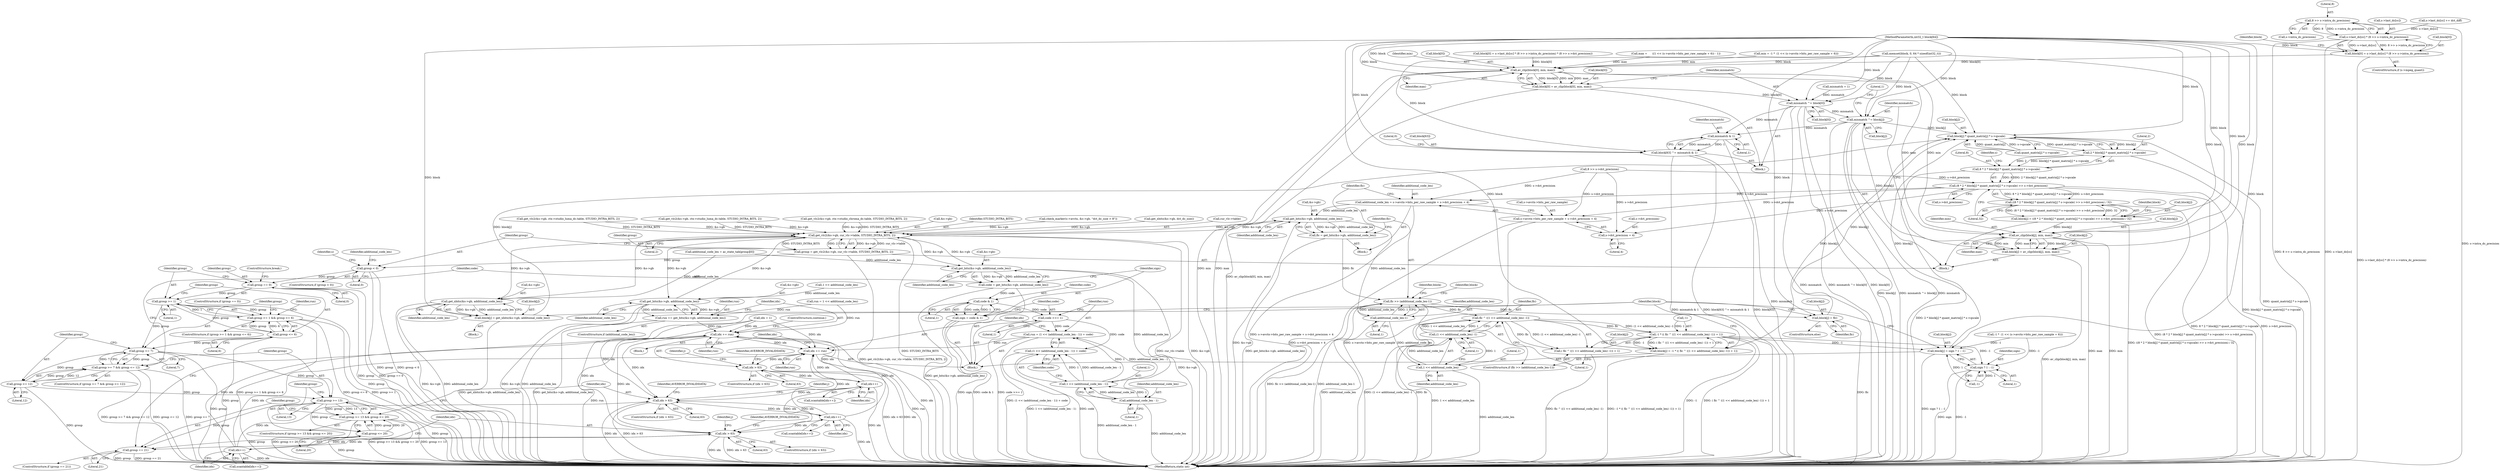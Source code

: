 digraph "0_FFmpeg_d227ed5d598340e719eff7156b1aa0a4469e9a6a@pointer" {
"1000342" [label="(Call,8 >> s->intra_dc_precision)"];
"1000336" [label="(Call,s->last_dc[cc] * (8 >> s->intra_dc_precision))"];
"1000332" [label="(Call,block[0] = s->last_dc[cc] * (8 >> s->intra_dc_precision))"];
"1000373" [label="(Call,av_clip(block[0], min, max))"];
"1000369" [label="(Call,block[0] = av_clip(block[0], min, max))"];
"1000379" [label="(Call,mismatch ^= block[0])"];
"1000659" [label="(Call,mismatch ^= block[j])"];
"1000634" [label="(Call,block[j] * quant_matrix[j] * s->qscale)"];
"1000632" [label="(Call,2 * block[j] * quant_matrix[j] * s->qscale)"];
"1000630" [label="(Call,8 * 2 * block[j] * quant_matrix[j] * s->qscale)"];
"1000629" [label="(Call,(8 * 2 * block[j] * quant_matrix[j] * s->qscale) >> s->dct_precision)"];
"1000575" [label="(Call,additional_code_len = s->avctx->bits_per_raw_sample + s->dct_precision + 4)"];
"1000590" [label="(Call,get_bits(&s->gb, additional_code_len))"];
"1000389" [label="(Call,get_vlc2(&s->gb, cur_vlc->table, STUDIO_INTRA_BITS, 2))"];
"1000387" [label="(Call,group = get_vlc2(&s->gb, cur_vlc->table, STUDIO_INTRA_BITS, 2))"];
"1000400" [label="(Call,group < 0)"];
"1000432" [label="(Call,group == 0)"];
"1000440" [label="(Call,group >= 1)"];
"1000439" [label="(Call,group >= 1 && group <= 6)"];
"1000443" [label="(Call,group <= 6)"];
"1000469" [label="(Call,group >= 7)"];
"1000468" [label="(Call,group >= 7 && group <= 12)"];
"1000472" [label="(Call,group <= 12)"];
"1000528" [label="(Call,group >= 13)"];
"1000527" [label="(Call,group >= 13 && group <= 20)"];
"1000531" [label="(Call,group <= 20)"];
"1000559" [label="(Call,group == 21)"];
"1000456" [label="(Call,get_bits(&s->gb, additional_code_len))"];
"1000454" [label="(Call,run += get_bits(&s->gb, additional_code_len))"];
"1000462" [label="(Call,idx += run)"];
"1000501" [label="(Call,idx += run)"];
"1000505" [label="(Call,idx > 63)"];
"1000514" [label="(Call,idx++)"];
"1000536" [label="(Call,idx > 63)"];
"1000545" [label="(Call,idx++)"];
"1000564" [label="(Call,idx > 63)"];
"1000573" [label="(Call,idx++)"];
"1000478" [label="(Call,get_bits(&s->gb, additional_code_len))"];
"1000476" [label="(Call,code = get_bits(&s->gb, additional_code_len))"];
"1000486" [label="(Call,code & 1)"];
"1000484" [label="(Call,sign = code & 1)"];
"1000489" [label="(Call,code >>= 1)"];
"1000492" [label="(Call,run = (1 << (additional_code_len - 1)) + code)"];
"1000494" [label="(Call,(1 << (additional_code_len - 1)) + code)"];
"1000497" [label="(Call,additional_code_len - 1)"];
"1000495" [label="(Call,1 << (additional_code_len - 1))"];
"1000551" [label="(Call,get_xbits(&s->gb, additional_code_len))"];
"1000547" [label="(Call,block[j] = get_xbits(&s->gb, additional_code_len))"];
"1000588" [label="(Call,flc = get_bits(&s->gb, additional_code_len))"];
"1000597" [label="(Call,flc >> (additional_code_len-1))"];
"1000610" [label="(Call,flc ^ ((1 << additional_code_len) -1))"];
"1000606" [label="(Call,-1 * (( flc ^ ((1 << additional_code_len) -1)) + 1))"];
"1000516" [label="(Call,block[j] = sign ? 1 : -1)"];
"1000520" [label="(Call,sign ? 1 : -1)"];
"1000602" [label="(Call,block[j] = -1 * (( flc ^ ((1 << additional_code_len) -1)) + 1))"];
"1000609" [label="(Call,( flc ^ ((1 << additional_code_len) -1)) + 1)"];
"1000619" [label="(Call,block[j] = flc)"];
"1000599" [label="(Call,additional_code_len-1)"];
"1000613" [label="(Call,1 << additional_code_len)"];
"1000612" [label="(Call,(1 << additional_code_len) -1)"];
"1000577" [label="(Call,s->avctx->bits_per_raw_sample + s->dct_precision + 4)"];
"1000583" [label="(Call,s->dct_precision + 4)"];
"1000628" [label="(Call,((8 * 2 * block[j] * quant_matrix[j] * s->qscale) >> s->dct_precision) / 32)"];
"1000624" [label="(Call,block[j] = ((8 * 2 * block[j] * quant_matrix[j] * s->qscale) >> s->dct_precision) / 32)"];
"1000653" [label="(Call,av_clip(block[j], min, max))"];
"1000649" [label="(Call,block[j] = av_clip(block[j], min, max))"];
"1000668" [label="(Call,mismatch & 1)"];
"1000664" [label="(Call,block[63] ^= mismatch & 1)"];
"1000576" [label="(Identifier,additional_code_len)"];
"1000465" [label="(ControlStructure,continue;)"];
"1000400" [label="(Call,group < 0)"];
"1000629" [label="(Call,(8 * 2 * block[j] * quant_matrix[j] * s->qscale) >> s->dct_precision)"];
"1000438" [label="(ControlStructure,if (group >= 1 && group <= 6))"];
"1000385" [label="(Literal,1)"];
"1000660" [label="(Identifier,mismatch)"];
"1000388" [label="(Identifier,group)"];
"1000491" [label="(Literal,1)"];
"1000443" [label="(Call,group <= 6)"];
"1000668" [label="(Call,mismatch & 1)"];
"1000523" [label="(Call,-1)"];
"1000645" [label="(Call,s->dct_precision)"];
"1000651" [label="(Identifier,block)"];
"1000573" [label="(Call,idx++)"];
"1000507" [label="(Literal,63)"];
"1000597" [label="(Call,flc >> (additional_code_len-1))"];
"1000600" [label="(Identifier,additional_code_len)"];
"1000463" [label="(Identifier,idx)"];
"1000536" [label="(Call,idx > 63)"];
"1000623" [label="(Identifier,flc)"];
"1000492" [label="(Call,run = (1 << (additional_code_len - 1)) + code)"];
"1000406" [label="(Identifier,s)"];
"1000399" [label="(ControlStructure,if (group < 0))"];
"1000386" [label="(Block,)"];
"1000484" [label="(Call,sign = code & 1)"];
"1000552" [label="(Call,&s->gb)"];
"1000503" [label="(Identifier,run)"];
"1000630" [label="(Call,8 * 2 * block[j] * quant_matrix[j] * s->qscale)"];
"1000187" [label="(Call,mismatch = 1)"];
"1000604" [label="(Identifier,block)"];
"1000369" [label="(Call,block[0] = av_clip(block[0], min, max))"];
"1000442" [label="(Literal,1)"];
"1000547" [label="(Call,block[j] = get_xbits(&s->gb, additional_code_len))"];
"1000609" [label="(Call,( flc ^ ((1 << additional_code_len) -1)) + 1)"];
"1000615" [label="(Identifier,additional_code_len)"];
"1000364" [label="(Call,8 >> s->dct_precision)"];
"1000472" [label="(Call,group <= 12)"];
"1000498" [label="(Identifier,additional_code_len)"];
"1000548" [label="(Call,block[j])"];
"1000432" [label="(Call,group == 0)"];
"1000332" [label="(Call,block[0] = s->last_dc[cc] * (8 >> s->intra_dc_precision))"];
"1000473" [label="(Identifier,group)"];
"1000371" [label="(Identifier,block)"];
"1000497" [label="(Call,additional_code_len - 1)"];
"1000624" [label="(Call,block[j] = ((8 * 2 * block[j] * quant_matrix[j] * s->qscale) >> s->dct_precision) / 32)"];
"1000456" [label="(Call,get_bits(&s->gb, additional_code_len))"];
"1000297" [label="(Call,get_xbits(&s->gb, dct_dc_size))"];
"1000109" [label="(MethodParameterIn,int32_t block[64])"];
"1000434" [label="(Literal,0)"];
"1000612" [label="(Call,(1 << additional_code_len) -1)"];
"1000470" [label="(Identifier,group)"];
"1000664" [label="(Call,block[63] ^= mismatch & 1)"];
"1000506" [label="(Identifier,idx)"];
"1000486" [label="(Call,code & 1)"];
"1000628" [label="(Call,((8 * 2 * block[j] * quant_matrix[j] * s->qscale) >> s->dct_precision) / 32)"];
"1000560" [label="(Identifier,group)"];
"1000570" [label="(Identifier,j)"];
"1000520" [label="(Call,sign ? 1 : -1)"];
"1000596" [label="(ControlStructure,if (flc >> (additional_code_len-1)))"];
"1000526" [label="(ControlStructure,if (group >= 13 && group <= 20))"];
"1000496" [label="(Literal,1)"];
"1000336" [label="(Call,s->last_dc[cc] * (8 >> s->intra_dc_precision))"];
"1000649" [label="(Call,block[j] = av_clip(block[j], min, max))"];
"1000564" [label="(Call,idx > 63)"];
"1000669" [label="(Identifier,mismatch)"];
"1000517" [label="(Call,block[j])"];
"1000542" [label="(Identifier,j)"];
"1000568" [label="(Identifier,AVERROR_INVALIDDATA)"];
"1000565" [label="(Identifier,idx)"];
"1000632" [label="(Call,2 * block[j] * quant_matrix[j] * s->qscale)"];
"1000625" [label="(Call,block[j])"];
"1000381" [label="(Call,block[0])"];
"1000333" [label="(Call,block[0])"];
"1000433" [label="(Identifier,group)"];
"1000159" [label="(Call,min = -1 *  (1 << (s->avctx->bits_per_raw_sample + 6)))"];
"1000439" [label="(Call,group >= 1 && group <= 6)"];
"1000537" [label="(Identifier,idx)"];
"1000595" [label="(Identifier,additional_code_len)"];
"1000505" [label="(Call,idx > 63)"];
"1000485" [label="(Identifier,sign)"];
"1000659" [label="(Call,mismatch ^= block[j])"];
"1000588" [label="(Call,flc = get_bits(&s->gb, additional_code_len))"];
"1000500" [label="(Identifier,code)"];
"1000577" [label="(Call,s->avctx->bits_per_raw_sample + s->dct_precision + 4)"];
"1000571" [label="(Call,scantable[idx++])"];
"1000672" [label="(Literal,0)"];
"1000387" [label="(Call,group = get_vlc2(&s->gb, cur_vlc->table, STUDIO_INTRA_BITS, 2))"];
"1000446" [label="(Block,)"];
"1000530" [label="(Literal,13)"];
"1000635" [label="(Call,block[j])"];
"1000412" [label="(Call,additional_code_len = ac_state_tab[group][0])"];
"1000511" [label="(Identifier,j)"];
"1000543" [label="(Call,scantable[idx++])"];
"1000561" [label="(Literal,21)"];
"1000448" [label="(Identifier,run)"];
"1000474" [label="(Literal,12)"];
"1000634" [label="(Call,block[j] * quant_matrix[j] * s->qscale)"];
"1000444" [label="(Identifier,group)"];
"1000540" [label="(Identifier,AVERROR_INVALIDDATA)"];
"1000379" [label="(Call,mismatch ^= block[0])"];
"1000493" [label="(Identifier,run)"];
"1000190" [label="(Call,memset(block, 0, 64 * sizeof(int32_t)))"];
"1000161" [label="(Call,-1 *  (1 << (s->avctx->bits_per_raw_sample + 6)))"];
"1000532" [label="(Identifier,group)"];
"1000452" [label="(ControlStructure,if (additional_code_len))"];
"1000440" [label="(Call,group >= 1)"];
"1000613" [label="(Call,1 << additional_code_len)"];
"1000254" [label="(Call,get_vlc2(&s->gb, ctx->studio_chroma_dc.table, STUDIO_INTRA_BITS, 2))"];
"1000455" [label="(Identifier,run)"];
"1000488" [label="(Literal,1)"];
"1000461" [label="(Identifier,additional_code_len)"];
"1000535" [label="(ControlStructure,if (idx > 63))"];
"1000476" [label="(Call,code = get_bits(&s->gb, additional_code_len))"];
"1000499" [label="(Literal,1)"];
"1000626" [label="(Identifier,block)"];
"1000558" [label="(ControlStructure,if (group == 21))"];
"1000343" [label="(Literal,8)"];
"1000342" [label="(Call,8 >> s->intra_dc_precision)"];
"1000583" [label="(Call,s->dct_precision + 4)"];
"1000380" [label="(Identifier,mismatch)"];
"1000638" [label="(Call,quant_matrix[j] * s->qscale)"];
"1000337" [label="(Call,s->last_dc[cc])"];
"1000447" [label="(Call,run = 1 << additional_code_len)"];
"1000534" [label="(Block,)"];
"1000377" [label="(Identifier,min)"];
"1000521" [label="(Identifier,sign)"];
"1000441" [label="(Identifier,group)"];
"1000344" [label="(Call,s->intra_dc_precision)"];
"1000489" [label="(Call,code >>= 1)"];
"1000531" [label="(Call,group <= 20)"];
"1000606" [label="(Call,-1 * (( flc ^ ((1 << additional_code_len) -1)) + 1))"];
"1000475" [label="(Block,)"];
"1000126" [label="(Call,idx = 1)"];
"1000620" [label="(Call,block[j])"];
"1000587" [label="(Literal,4)"];
"1000374" [label="(Call,block[0])"];
"1000468" [label="(Call,group >= 7 && group <= 12)"];
"1000478" [label="(Call,get_bits(&s->gb, additional_code_len))"];
"1000431" [label="(ControlStructure,if (group == 0))"];
"1000614" [label="(Literal,1)"];
"1000658" [label="(Identifier,max)"];
"1000546" [label="(Identifier,idx)"];
"1000619" [label="(Call,block[j] = flc)"];
"1000650" [label="(Call,block[j])"];
"1000490" [label="(Identifier,code)"];
"1000516" [label="(Call,block[j] = sign ? 1 : -1)"];
"1000494" [label="(Call,(1 << (additional_code_len - 1)) + code)"];
"1000483" [label="(Identifier,additional_code_len)"];
"1000522" [label="(Literal,1)"];
"1000654" [label="(Call,block[j])"];
"1000502" [label="(Identifier,idx)"];
"1000607" [label="(Call,-1)"];
"1000479" [label="(Call,&s->gb)"];
"1000538" [label="(Literal,63)"];
"1000661" [label="(Call,block[j])"];
"1000445" [label="(Literal,6)"];
"1000545" [label="(Call,idx++)"];
"1000633" [label="(Literal,2)"];
"1000574" [label="(Identifier,idx)"];
"1000617" [label="(Literal,1)"];
"1000401" [label="(Identifier,group)"];
"1000467" [label="(ControlStructure,if (group >= 7 && group <= 12))"];
"1000495" [label="(Call,1 << (additional_code_len - 1))"];
"1000665" [label="(Call,block[63])"];
"1000394" [label="(Call,cur_vlc->table)"];
"1000562" [label="(Block,)"];
"1000602" [label="(Call,block[j] = -1 * (( flc ^ ((1 << additional_code_len) -1)) + 1))"];
"1000471" [label="(Literal,7)"];
"1000449" [label="(Call,1 << additional_code_len)"];
"1000563" [label="(ControlStructure,if (idx > 63))"];
"1000591" [label="(Call,&s->gb)"];
"1000590" [label="(Call,get_bits(&s->gb, additional_code_len))"];
"1000512" [label="(Call,scantable[idx++])"];
"1000207" [label="(Call,get_vlc2(&s->gb, ctx->studio_luma_dc.table, STUDIO_INTRA_BITS, 2))"];
"1000603" [label="(Call,block[j])"];
"1000529" [label="(Identifier,group)"];
"1000464" [label="(Identifier,run)"];
"1000610" [label="(Call,flc ^ ((1 << additional_code_len) -1))"];
"1000646" [label="(Identifier,s)"];
"1000378" [label="(Identifier,max)"];
"1000653" [label="(Call,av_clip(block[j], min, max))"];
"1000575" [label="(Call,additional_code_len = s->avctx->bits_per_raw_sample + s->dct_precision + 4)"];
"1000599" [label="(Call,additional_code_len-1)"];
"1000239" [label="(Call,get_vlc2(&s->gb, ctx->studio_luma_dc.table, STUDIO_INTRA_BITS, 2))"];
"1000477" [label="(Identifier,code)"];
"1000348" [label="(Call,block[0] = s->last_dc[cc] * (8 >> s->intra_dc_precision) * (8 >> s->dct_precision))"];
"1000321" [label="(Call,s->last_dc[cc] += dct_diff)"];
"1000598" [label="(Identifier,flc)"];
"1000589" [label="(Identifier,flc)"];
"1000670" [label="(Literal,1)"];
"1000584" [label="(Call,s->dct_precision)"];
"1000436" [label="(ControlStructure,break;)"];
"1000469" [label="(Call,group >= 7)"];
"1000454" [label="(Call,run += get_bits(&s->gb, additional_code_len))"];
"1000389" [label="(Call,get_vlc2(&s->gb, cur_vlc->table, STUDIO_INTRA_BITS, 2))"];
"1000509" [label="(Identifier,AVERROR_INVALIDDATA)"];
"1000390" [label="(Call,&s->gb)"];
"1000648" [label="(Literal,32)"];
"1000174" [label="(Call,max =      ((1 << (s->avctx->bits_per_raw_sample + 6)) - 1))"];
"1000514" [label="(Call,idx++)"];
"1000578" [label="(Call,s->avctx->bits_per_raw_sample)"];
"1000618" [label="(ControlStructure,else)"];
"1000397" [label="(Identifier,STUDIO_INTRA_BITS)"];
"1000457" [label="(Call,&s->gb)"];
"1000601" [label="(Literal,1)"];
"1000402" [label="(Literal,0)"];
"1000559" [label="(Call,group == 21)"];
"1000501" [label="(Call,idx += run)"];
"1000328" [label="(ControlStructure,if (s->mpeg_quant))"];
"1000566" [label="(Literal,63)"];
"1000487" [label="(Identifier,code)"];
"1000621" [label="(Identifier,block)"];
"1000515" [label="(Identifier,idx)"];
"1000370" [label="(Call,block[0])"];
"1000611" [label="(Identifier,flc)"];
"1000413" [label="(Identifier,additional_code_len)"];
"1000528" [label="(Call,group >= 13)"];
"1000111" [label="(Block,)"];
"1000616" [label="(Literal,1)"];
"1000373" [label="(Call,av_clip(block[0], min, max))"];
"1000551" [label="(Call,get_xbits(&s->gb, additional_code_len))"];
"1000556" [label="(Identifier,additional_code_len)"];
"1000631" [label="(Literal,8)"];
"1000504" [label="(ControlStructure,if (idx > 63))"];
"1000398" [label="(Literal,2)"];
"1000673" [label="(MethodReturn,static int)"];
"1000462" [label="(Call,idx += run)"];
"1000657" [label="(Identifier,min)"];
"1000527" [label="(Call,group >= 13 && group <= 20)"];
"1000310" [label="(Call,check_marker(s->avctx, &s->gb, \"dct_dc_size > 8\"))"];
"1000533" [label="(Literal,20)"];
"1000342" -> "1000336"  [label="AST: "];
"1000342" -> "1000344"  [label="CFG: "];
"1000343" -> "1000342"  [label="AST: "];
"1000344" -> "1000342"  [label="AST: "];
"1000336" -> "1000342"  [label="CFG: "];
"1000342" -> "1000673"  [label="DDG: s->intra_dc_precision"];
"1000342" -> "1000336"  [label="DDG: 8"];
"1000342" -> "1000336"  [label="DDG: s->intra_dc_precision"];
"1000336" -> "1000332"  [label="AST: "];
"1000337" -> "1000336"  [label="AST: "];
"1000332" -> "1000336"  [label="CFG: "];
"1000336" -> "1000673"  [label="DDG: 8 >> s->intra_dc_precision"];
"1000336" -> "1000673"  [label="DDG: s->last_dc[cc]"];
"1000336" -> "1000332"  [label="DDG: s->last_dc[cc]"];
"1000336" -> "1000332"  [label="DDG: 8 >> s->intra_dc_precision"];
"1000321" -> "1000336"  [label="DDG: s->last_dc[cc]"];
"1000332" -> "1000328"  [label="AST: "];
"1000333" -> "1000332"  [label="AST: "];
"1000371" -> "1000332"  [label="CFG: "];
"1000332" -> "1000673"  [label="DDG: s->last_dc[cc] * (8 >> s->intra_dc_precision)"];
"1000109" -> "1000332"  [label="DDG: block"];
"1000332" -> "1000373"  [label="DDG: block[0]"];
"1000373" -> "1000369"  [label="AST: "];
"1000373" -> "1000378"  [label="CFG: "];
"1000374" -> "1000373"  [label="AST: "];
"1000377" -> "1000373"  [label="AST: "];
"1000378" -> "1000373"  [label="AST: "];
"1000369" -> "1000373"  [label="CFG: "];
"1000373" -> "1000673"  [label="DDG: min"];
"1000373" -> "1000673"  [label="DDG: max"];
"1000373" -> "1000369"  [label="DDG: block[0]"];
"1000373" -> "1000369"  [label="DDG: min"];
"1000373" -> "1000369"  [label="DDG: max"];
"1000348" -> "1000373"  [label="DDG: block[0]"];
"1000190" -> "1000373"  [label="DDG: block"];
"1000109" -> "1000373"  [label="DDG: block"];
"1000159" -> "1000373"  [label="DDG: min"];
"1000174" -> "1000373"  [label="DDG: max"];
"1000373" -> "1000653"  [label="DDG: min"];
"1000373" -> "1000653"  [label="DDG: max"];
"1000369" -> "1000111"  [label="AST: "];
"1000370" -> "1000369"  [label="AST: "];
"1000380" -> "1000369"  [label="CFG: "];
"1000369" -> "1000673"  [label="DDG: av_clip(block[0], min, max)"];
"1000109" -> "1000369"  [label="DDG: block"];
"1000369" -> "1000379"  [label="DDG: block[0]"];
"1000379" -> "1000111"  [label="AST: "];
"1000379" -> "1000381"  [label="CFG: "];
"1000380" -> "1000379"  [label="AST: "];
"1000381" -> "1000379"  [label="AST: "];
"1000385" -> "1000379"  [label="CFG: "];
"1000379" -> "1000673"  [label="DDG: mismatch"];
"1000379" -> "1000673"  [label="DDG: mismatch ^= block[0]"];
"1000379" -> "1000673"  [label="DDG: block[0]"];
"1000187" -> "1000379"  [label="DDG: mismatch"];
"1000190" -> "1000379"  [label="DDG: block"];
"1000109" -> "1000379"  [label="DDG: block"];
"1000379" -> "1000659"  [label="DDG: mismatch"];
"1000379" -> "1000668"  [label="DDG: mismatch"];
"1000659" -> "1000386"  [label="AST: "];
"1000659" -> "1000661"  [label="CFG: "];
"1000660" -> "1000659"  [label="AST: "];
"1000661" -> "1000659"  [label="AST: "];
"1000385" -> "1000659"  [label="CFG: "];
"1000659" -> "1000673"  [label="DDG: mismatch"];
"1000659" -> "1000673"  [label="DDG: block[j]"];
"1000659" -> "1000673"  [label="DDG: mismatch ^= block[j]"];
"1000659" -> "1000634"  [label="DDG: block[j]"];
"1000649" -> "1000659"  [label="DDG: block[j]"];
"1000190" -> "1000659"  [label="DDG: block"];
"1000109" -> "1000659"  [label="DDG: block"];
"1000659" -> "1000668"  [label="DDG: mismatch"];
"1000634" -> "1000632"  [label="AST: "];
"1000634" -> "1000638"  [label="CFG: "];
"1000635" -> "1000634"  [label="AST: "];
"1000638" -> "1000634"  [label="AST: "];
"1000632" -> "1000634"  [label="CFG: "];
"1000634" -> "1000673"  [label="DDG: quant_matrix[j] * s->qscale"];
"1000634" -> "1000632"  [label="DDG: block[j]"];
"1000634" -> "1000632"  [label="DDG: quant_matrix[j] * s->qscale"];
"1000547" -> "1000634"  [label="DDG: block[j]"];
"1000190" -> "1000634"  [label="DDG: block"];
"1000602" -> "1000634"  [label="DDG: block[j]"];
"1000516" -> "1000634"  [label="DDG: block[j]"];
"1000619" -> "1000634"  [label="DDG: block[j]"];
"1000109" -> "1000634"  [label="DDG: block"];
"1000638" -> "1000634"  [label="DDG: quant_matrix[j]"];
"1000638" -> "1000634"  [label="DDG: s->qscale"];
"1000632" -> "1000630"  [label="AST: "];
"1000633" -> "1000632"  [label="AST: "];
"1000630" -> "1000632"  [label="CFG: "];
"1000632" -> "1000673"  [label="DDG: block[j] * quant_matrix[j] * s->qscale"];
"1000632" -> "1000630"  [label="DDG: 2"];
"1000632" -> "1000630"  [label="DDG: block[j] * quant_matrix[j] * s->qscale"];
"1000630" -> "1000629"  [label="AST: "];
"1000631" -> "1000630"  [label="AST: "];
"1000646" -> "1000630"  [label="CFG: "];
"1000630" -> "1000673"  [label="DDG: 2 * block[j] * quant_matrix[j] * s->qscale"];
"1000630" -> "1000629"  [label="DDG: 8"];
"1000630" -> "1000629"  [label="DDG: 2 * block[j] * quant_matrix[j] * s->qscale"];
"1000629" -> "1000628"  [label="AST: "];
"1000629" -> "1000645"  [label="CFG: "];
"1000645" -> "1000629"  [label="AST: "];
"1000648" -> "1000629"  [label="CFG: "];
"1000629" -> "1000673"  [label="DDG: 8 * 2 * block[j] * quant_matrix[j] * s->qscale"];
"1000629" -> "1000673"  [label="DDG: s->dct_precision"];
"1000629" -> "1000575"  [label="DDG: s->dct_precision"];
"1000629" -> "1000577"  [label="DDG: s->dct_precision"];
"1000629" -> "1000583"  [label="DDG: s->dct_precision"];
"1000629" -> "1000628"  [label="DDG: 8 * 2 * block[j] * quant_matrix[j] * s->qscale"];
"1000629" -> "1000628"  [label="DDG: s->dct_precision"];
"1000364" -> "1000629"  [label="DDG: s->dct_precision"];
"1000575" -> "1000562"  [label="AST: "];
"1000575" -> "1000577"  [label="CFG: "];
"1000576" -> "1000575"  [label="AST: "];
"1000577" -> "1000575"  [label="AST: "];
"1000589" -> "1000575"  [label="CFG: "];
"1000575" -> "1000673"  [label="DDG: s->avctx->bits_per_raw_sample + s->dct_precision + 4"];
"1000364" -> "1000575"  [label="DDG: s->dct_precision"];
"1000575" -> "1000590"  [label="DDG: additional_code_len"];
"1000590" -> "1000588"  [label="AST: "];
"1000590" -> "1000595"  [label="CFG: "];
"1000591" -> "1000590"  [label="AST: "];
"1000595" -> "1000590"  [label="AST: "];
"1000588" -> "1000590"  [label="CFG: "];
"1000590" -> "1000673"  [label="DDG: &s->gb"];
"1000590" -> "1000389"  [label="DDG: &s->gb"];
"1000590" -> "1000588"  [label="DDG: &s->gb"];
"1000590" -> "1000588"  [label="DDG: additional_code_len"];
"1000389" -> "1000590"  [label="DDG: &s->gb"];
"1000590" -> "1000599"  [label="DDG: additional_code_len"];
"1000389" -> "1000387"  [label="AST: "];
"1000389" -> "1000398"  [label="CFG: "];
"1000390" -> "1000389"  [label="AST: "];
"1000394" -> "1000389"  [label="AST: "];
"1000397" -> "1000389"  [label="AST: "];
"1000398" -> "1000389"  [label="AST: "];
"1000387" -> "1000389"  [label="CFG: "];
"1000389" -> "1000673"  [label="DDG: STUDIO_INTRA_BITS"];
"1000389" -> "1000673"  [label="DDG: cur_vlc->table"];
"1000389" -> "1000673"  [label="DDG: &s->gb"];
"1000389" -> "1000387"  [label="DDG: &s->gb"];
"1000389" -> "1000387"  [label="DDG: cur_vlc->table"];
"1000389" -> "1000387"  [label="DDG: STUDIO_INTRA_BITS"];
"1000389" -> "1000387"  [label="DDG: 2"];
"1000297" -> "1000389"  [label="DDG: &s->gb"];
"1000456" -> "1000389"  [label="DDG: &s->gb"];
"1000254" -> "1000389"  [label="DDG: &s->gb"];
"1000254" -> "1000389"  [label="DDG: STUDIO_INTRA_BITS"];
"1000239" -> "1000389"  [label="DDG: &s->gb"];
"1000239" -> "1000389"  [label="DDG: STUDIO_INTRA_BITS"];
"1000478" -> "1000389"  [label="DDG: &s->gb"];
"1000207" -> "1000389"  [label="DDG: &s->gb"];
"1000207" -> "1000389"  [label="DDG: STUDIO_INTRA_BITS"];
"1000310" -> "1000389"  [label="DDG: &s->gb"];
"1000551" -> "1000389"  [label="DDG: &s->gb"];
"1000389" -> "1000456"  [label="DDG: &s->gb"];
"1000389" -> "1000478"  [label="DDG: &s->gb"];
"1000389" -> "1000551"  [label="DDG: &s->gb"];
"1000387" -> "1000386"  [label="AST: "];
"1000388" -> "1000387"  [label="AST: "];
"1000401" -> "1000387"  [label="CFG: "];
"1000387" -> "1000673"  [label="DDG: get_vlc2(&s->gb, cur_vlc->table, STUDIO_INTRA_BITS, 2)"];
"1000387" -> "1000400"  [label="DDG: group"];
"1000400" -> "1000399"  [label="AST: "];
"1000400" -> "1000402"  [label="CFG: "];
"1000401" -> "1000400"  [label="AST: "];
"1000402" -> "1000400"  [label="AST: "];
"1000406" -> "1000400"  [label="CFG: "];
"1000413" -> "1000400"  [label="CFG: "];
"1000400" -> "1000673"  [label="DDG: group"];
"1000400" -> "1000673"  [label="DDG: group < 0"];
"1000400" -> "1000432"  [label="DDG: group"];
"1000432" -> "1000431"  [label="AST: "];
"1000432" -> "1000434"  [label="CFG: "];
"1000433" -> "1000432"  [label="AST: "];
"1000434" -> "1000432"  [label="AST: "];
"1000436" -> "1000432"  [label="CFG: "];
"1000441" -> "1000432"  [label="CFG: "];
"1000432" -> "1000673"  [label="DDG: group == 0"];
"1000432" -> "1000673"  [label="DDG: group"];
"1000432" -> "1000440"  [label="DDG: group"];
"1000440" -> "1000439"  [label="AST: "];
"1000440" -> "1000442"  [label="CFG: "];
"1000441" -> "1000440"  [label="AST: "];
"1000442" -> "1000440"  [label="AST: "];
"1000444" -> "1000440"  [label="CFG: "];
"1000439" -> "1000440"  [label="CFG: "];
"1000440" -> "1000673"  [label="DDG: group"];
"1000440" -> "1000439"  [label="DDG: group"];
"1000440" -> "1000439"  [label="DDG: 1"];
"1000440" -> "1000443"  [label="DDG: group"];
"1000440" -> "1000469"  [label="DDG: group"];
"1000439" -> "1000438"  [label="AST: "];
"1000439" -> "1000443"  [label="CFG: "];
"1000443" -> "1000439"  [label="AST: "];
"1000448" -> "1000439"  [label="CFG: "];
"1000470" -> "1000439"  [label="CFG: "];
"1000439" -> "1000673"  [label="DDG: group <= 6"];
"1000439" -> "1000673"  [label="DDG: group >= 1"];
"1000439" -> "1000673"  [label="DDG: group >= 1 && group <= 6"];
"1000443" -> "1000439"  [label="DDG: group"];
"1000443" -> "1000439"  [label="DDG: 6"];
"1000443" -> "1000445"  [label="CFG: "];
"1000444" -> "1000443"  [label="AST: "];
"1000445" -> "1000443"  [label="AST: "];
"1000443" -> "1000673"  [label="DDG: group"];
"1000443" -> "1000469"  [label="DDG: group"];
"1000469" -> "1000468"  [label="AST: "];
"1000469" -> "1000471"  [label="CFG: "];
"1000470" -> "1000469"  [label="AST: "];
"1000471" -> "1000469"  [label="AST: "];
"1000473" -> "1000469"  [label="CFG: "];
"1000468" -> "1000469"  [label="CFG: "];
"1000469" -> "1000673"  [label="DDG: group"];
"1000469" -> "1000468"  [label="DDG: group"];
"1000469" -> "1000468"  [label="DDG: 7"];
"1000469" -> "1000472"  [label="DDG: group"];
"1000469" -> "1000528"  [label="DDG: group"];
"1000468" -> "1000467"  [label="AST: "];
"1000468" -> "1000472"  [label="CFG: "];
"1000472" -> "1000468"  [label="AST: "];
"1000477" -> "1000468"  [label="CFG: "];
"1000529" -> "1000468"  [label="CFG: "];
"1000468" -> "1000673"  [label="DDG: group <= 12"];
"1000468" -> "1000673"  [label="DDG: group >= 7 && group <= 12"];
"1000468" -> "1000673"  [label="DDG: group >= 7"];
"1000472" -> "1000468"  [label="DDG: group"];
"1000472" -> "1000468"  [label="DDG: 12"];
"1000472" -> "1000474"  [label="CFG: "];
"1000473" -> "1000472"  [label="AST: "];
"1000474" -> "1000472"  [label="AST: "];
"1000472" -> "1000673"  [label="DDG: group"];
"1000472" -> "1000528"  [label="DDG: group"];
"1000528" -> "1000527"  [label="AST: "];
"1000528" -> "1000530"  [label="CFG: "];
"1000529" -> "1000528"  [label="AST: "];
"1000530" -> "1000528"  [label="AST: "];
"1000532" -> "1000528"  [label="CFG: "];
"1000527" -> "1000528"  [label="CFG: "];
"1000528" -> "1000673"  [label="DDG: group"];
"1000528" -> "1000527"  [label="DDG: group"];
"1000528" -> "1000527"  [label="DDG: 13"];
"1000528" -> "1000531"  [label="DDG: group"];
"1000528" -> "1000559"  [label="DDG: group"];
"1000527" -> "1000526"  [label="AST: "];
"1000527" -> "1000531"  [label="CFG: "];
"1000531" -> "1000527"  [label="AST: "];
"1000537" -> "1000527"  [label="CFG: "];
"1000560" -> "1000527"  [label="CFG: "];
"1000527" -> "1000673"  [label="DDG: group >= 13"];
"1000527" -> "1000673"  [label="DDG: group <= 20"];
"1000527" -> "1000673"  [label="DDG: group >= 13 && group <= 20"];
"1000531" -> "1000527"  [label="DDG: group"];
"1000531" -> "1000527"  [label="DDG: 20"];
"1000531" -> "1000533"  [label="CFG: "];
"1000532" -> "1000531"  [label="AST: "];
"1000533" -> "1000531"  [label="AST: "];
"1000531" -> "1000673"  [label="DDG: group"];
"1000531" -> "1000559"  [label="DDG: group"];
"1000559" -> "1000558"  [label="AST: "];
"1000559" -> "1000561"  [label="CFG: "];
"1000560" -> "1000559"  [label="AST: "];
"1000561" -> "1000559"  [label="AST: "];
"1000565" -> "1000559"  [label="CFG: "];
"1000626" -> "1000559"  [label="CFG: "];
"1000559" -> "1000673"  [label="DDG: group"];
"1000559" -> "1000673"  [label="DDG: group == 21"];
"1000456" -> "1000454"  [label="AST: "];
"1000456" -> "1000461"  [label="CFG: "];
"1000457" -> "1000456"  [label="AST: "];
"1000461" -> "1000456"  [label="AST: "];
"1000454" -> "1000456"  [label="CFG: "];
"1000456" -> "1000673"  [label="DDG: additional_code_len"];
"1000456" -> "1000673"  [label="DDG: &s->gb"];
"1000456" -> "1000454"  [label="DDG: &s->gb"];
"1000456" -> "1000454"  [label="DDG: additional_code_len"];
"1000449" -> "1000456"  [label="DDG: additional_code_len"];
"1000454" -> "1000452"  [label="AST: "];
"1000455" -> "1000454"  [label="AST: "];
"1000463" -> "1000454"  [label="CFG: "];
"1000454" -> "1000673"  [label="DDG: get_bits(&s->gb, additional_code_len)"];
"1000447" -> "1000454"  [label="DDG: run"];
"1000454" -> "1000462"  [label="DDG: run"];
"1000462" -> "1000446"  [label="AST: "];
"1000462" -> "1000464"  [label="CFG: "];
"1000463" -> "1000462"  [label="AST: "];
"1000464" -> "1000462"  [label="AST: "];
"1000465" -> "1000462"  [label="CFG: "];
"1000462" -> "1000673"  [label="DDG: idx"];
"1000462" -> "1000673"  [label="DDG: run"];
"1000447" -> "1000462"  [label="DDG: run"];
"1000514" -> "1000462"  [label="DDG: idx"];
"1000573" -> "1000462"  [label="DDG: idx"];
"1000126" -> "1000462"  [label="DDG: idx"];
"1000545" -> "1000462"  [label="DDG: idx"];
"1000462" -> "1000501"  [label="DDG: idx"];
"1000462" -> "1000536"  [label="DDG: idx"];
"1000462" -> "1000564"  [label="DDG: idx"];
"1000501" -> "1000475"  [label="AST: "];
"1000501" -> "1000503"  [label="CFG: "];
"1000502" -> "1000501"  [label="AST: "];
"1000503" -> "1000501"  [label="AST: "];
"1000506" -> "1000501"  [label="CFG: "];
"1000501" -> "1000673"  [label="DDG: run"];
"1000492" -> "1000501"  [label="DDG: run"];
"1000514" -> "1000501"  [label="DDG: idx"];
"1000573" -> "1000501"  [label="DDG: idx"];
"1000126" -> "1000501"  [label="DDG: idx"];
"1000545" -> "1000501"  [label="DDG: idx"];
"1000501" -> "1000505"  [label="DDG: idx"];
"1000505" -> "1000504"  [label="AST: "];
"1000505" -> "1000507"  [label="CFG: "];
"1000506" -> "1000505"  [label="AST: "];
"1000507" -> "1000505"  [label="AST: "];
"1000509" -> "1000505"  [label="CFG: "];
"1000511" -> "1000505"  [label="CFG: "];
"1000505" -> "1000673"  [label="DDG: idx"];
"1000505" -> "1000673"  [label="DDG: idx > 63"];
"1000505" -> "1000514"  [label="DDG: idx"];
"1000514" -> "1000512"  [label="AST: "];
"1000514" -> "1000515"  [label="CFG: "];
"1000515" -> "1000514"  [label="AST: "];
"1000512" -> "1000514"  [label="CFG: "];
"1000514" -> "1000673"  [label="DDG: idx"];
"1000514" -> "1000536"  [label="DDG: idx"];
"1000514" -> "1000564"  [label="DDG: idx"];
"1000536" -> "1000535"  [label="AST: "];
"1000536" -> "1000538"  [label="CFG: "];
"1000537" -> "1000536"  [label="AST: "];
"1000538" -> "1000536"  [label="AST: "];
"1000540" -> "1000536"  [label="CFG: "];
"1000542" -> "1000536"  [label="CFG: "];
"1000536" -> "1000673"  [label="DDG: idx > 63"];
"1000536" -> "1000673"  [label="DDG: idx"];
"1000573" -> "1000536"  [label="DDG: idx"];
"1000126" -> "1000536"  [label="DDG: idx"];
"1000545" -> "1000536"  [label="DDG: idx"];
"1000536" -> "1000545"  [label="DDG: idx"];
"1000545" -> "1000543"  [label="AST: "];
"1000545" -> "1000546"  [label="CFG: "];
"1000546" -> "1000545"  [label="AST: "];
"1000543" -> "1000545"  [label="CFG: "];
"1000545" -> "1000673"  [label="DDG: idx"];
"1000545" -> "1000564"  [label="DDG: idx"];
"1000564" -> "1000563"  [label="AST: "];
"1000564" -> "1000566"  [label="CFG: "];
"1000565" -> "1000564"  [label="AST: "];
"1000566" -> "1000564"  [label="AST: "];
"1000568" -> "1000564"  [label="CFG: "];
"1000570" -> "1000564"  [label="CFG: "];
"1000564" -> "1000673"  [label="DDG: idx"];
"1000564" -> "1000673"  [label="DDG: idx > 63"];
"1000573" -> "1000564"  [label="DDG: idx"];
"1000126" -> "1000564"  [label="DDG: idx"];
"1000564" -> "1000573"  [label="DDG: idx"];
"1000573" -> "1000571"  [label="AST: "];
"1000573" -> "1000574"  [label="CFG: "];
"1000574" -> "1000573"  [label="AST: "];
"1000571" -> "1000573"  [label="CFG: "];
"1000573" -> "1000673"  [label="DDG: idx"];
"1000478" -> "1000476"  [label="AST: "];
"1000478" -> "1000483"  [label="CFG: "];
"1000479" -> "1000478"  [label="AST: "];
"1000483" -> "1000478"  [label="AST: "];
"1000476" -> "1000478"  [label="CFG: "];
"1000478" -> "1000673"  [label="DDG: &s->gb"];
"1000478" -> "1000476"  [label="DDG: &s->gb"];
"1000478" -> "1000476"  [label="DDG: additional_code_len"];
"1000412" -> "1000478"  [label="DDG: additional_code_len"];
"1000478" -> "1000497"  [label="DDG: additional_code_len"];
"1000476" -> "1000475"  [label="AST: "];
"1000477" -> "1000476"  [label="AST: "];
"1000485" -> "1000476"  [label="CFG: "];
"1000476" -> "1000673"  [label="DDG: get_bits(&s->gb, additional_code_len)"];
"1000476" -> "1000486"  [label="DDG: code"];
"1000486" -> "1000484"  [label="AST: "];
"1000486" -> "1000488"  [label="CFG: "];
"1000487" -> "1000486"  [label="AST: "];
"1000488" -> "1000486"  [label="AST: "];
"1000484" -> "1000486"  [label="CFG: "];
"1000486" -> "1000484"  [label="DDG: code"];
"1000486" -> "1000484"  [label="DDG: 1"];
"1000486" -> "1000489"  [label="DDG: code"];
"1000484" -> "1000475"  [label="AST: "];
"1000485" -> "1000484"  [label="AST: "];
"1000490" -> "1000484"  [label="CFG: "];
"1000484" -> "1000673"  [label="DDG: code & 1"];
"1000484" -> "1000673"  [label="DDG: sign"];
"1000489" -> "1000475"  [label="AST: "];
"1000489" -> "1000491"  [label="CFG: "];
"1000490" -> "1000489"  [label="AST: "];
"1000491" -> "1000489"  [label="AST: "];
"1000493" -> "1000489"  [label="CFG: "];
"1000489" -> "1000673"  [label="DDG: code >>= 1"];
"1000489" -> "1000492"  [label="DDG: code"];
"1000489" -> "1000494"  [label="DDG: code"];
"1000492" -> "1000475"  [label="AST: "];
"1000492" -> "1000494"  [label="CFG: "];
"1000493" -> "1000492"  [label="AST: "];
"1000494" -> "1000492"  [label="AST: "];
"1000502" -> "1000492"  [label="CFG: "];
"1000492" -> "1000673"  [label="DDG: (1 << (additional_code_len - 1)) + code"];
"1000495" -> "1000492"  [label="DDG: 1"];
"1000495" -> "1000492"  [label="DDG: additional_code_len - 1"];
"1000494" -> "1000500"  [label="CFG: "];
"1000495" -> "1000494"  [label="AST: "];
"1000500" -> "1000494"  [label="AST: "];
"1000494" -> "1000673"  [label="DDG: 1 << (additional_code_len - 1)"];
"1000494" -> "1000673"  [label="DDG: code"];
"1000495" -> "1000494"  [label="DDG: 1"];
"1000495" -> "1000494"  [label="DDG: additional_code_len - 1"];
"1000497" -> "1000495"  [label="AST: "];
"1000497" -> "1000499"  [label="CFG: "];
"1000498" -> "1000497"  [label="AST: "];
"1000499" -> "1000497"  [label="AST: "];
"1000495" -> "1000497"  [label="CFG: "];
"1000497" -> "1000673"  [label="DDG: additional_code_len"];
"1000497" -> "1000495"  [label="DDG: additional_code_len"];
"1000497" -> "1000495"  [label="DDG: 1"];
"1000496" -> "1000495"  [label="AST: "];
"1000500" -> "1000495"  [label="CFG: "];
"1000495" -> "1000673"  [label="DDG: additional_code_len - 1"];
"1000551" -> "1000547"  [label="AST: "];
"1000551" -> "1000556"  [label="CFG: "];
"1000552" -> "1000551"  [label="AST: "];
"1000556" -> "1000551"  [label="AST: "];
"1000547" -> "1000551"  [label="CFG: "];
"1000551" -> "1000673"  [label="DDG: additional_code_len"];
"1000551" -> "1000673"  [label="DDG: &s->gb"];
"1000551" -> "1000547"  [label="DDG: &s->gb"];
"1000551" -> "1000547"  [label="DDG: additional_code_len"];
"1000412" -> "1000551"  [label="DDG: additional_code_len"];
"1000547" -> "1000534"  [label="AST: "];
"1000548" -> "1000547"  [label="AST: "];
"1000626" -> "1000547"  [label="CFG: "];
"1000547" -> "1000673"  [label="DDG: get_xbits(&s->gb, additional_code_len)"];
"1000109" -> "1000547"  [label="DDG: block"];
"1000588" -> "1000562"  [label="AST: "];
"1000589" -> "1000588"  [label="AST: "];
"1000598" -> "1000588"  [label="CFG: "];
"1000588" -> "1000673"  [label="DDG: get_bits(&s->gb, additional_code_len)"];
"1000588" -> "1000597"  [label="DDG: flc"];
"1000597" -> "1000596"  [label="AST: "];
"1000597" -> "1000599"  [label="CFG: "];
"1000598" -> "1000597"  [label="AST: "];
"1000599" -> "1000597"  [label="AST: "];
"1000604" -> "1000597"  [label="CFG: "];
"1000621" -> "1000597"  [label="CFG: "];
"1000597" -> "1000673"  [label="DDG: additional_code_len-1"];
"1000597" -> "1000673"  [label="DDG: flc >> (additional_code_len-1)"];
"1000599" -> "1000597"  [label="DDG: additional_code_len"];
"1000599" -> "1000597"  [label="DDG: 1"];
"1000597" -> "1000610"  [label="DDG: flc"];
"1000597" -> "1000619"  [label="DDG: flc"];
"1000610" -> "1000609"  [label="AST: "];
"1000610" -> "1000612"  [label="CFG: "];
"1000611" -> "1000610"  [label="AST: "];
"1000612" -> "1000610"  [label="AST: "];
"1000617" -> "1000610"  [label="CFG: "];
"1000610" -> "1000673"  [label="DDG: flc"];
"1000610" -> "1000673"  [label="DDG: (1 << additional_code_len) -1"];
"1000610" -> "1000606"  [label="DDG: flc"];
"1000610" -> "1000606"  [label="DDG: (1 << additional_code_len) -1"];
"1000610" -> "1000609"  [label="DDG: flc"];
"1000610" -> "1000609"  [label="DDG: (1 << additional_code_len) -1"];
"1000612" -> "1000610"  [label="DDG: 1 << additional_code_len"];
"1000612" -> "1000610"  [label="DDG: 1"];
"1000606" -> "1000602"  [label="AST: "];
"1000606" -> "1000609"  [label="CFG: "];
"1000607" -> "1000606"  [label="AST: "];
"1000609" -> "1000606"  [label="AST: "];
"1000602" -> "1000606"  [label="CFG: "];
"1000606" -> "1000673"  [label="DDG: -1"];
"1000606" -> "1000673"  [label="DDG: ( flc ^ ((1 << additional_code_len) -1)) + 1"];
"1000606" -> "1000516"  [label="DDG: -1"];
"1000606" -> "1000520"  [label="DDG: -1"];
"1000606" -> "1000602"  [label="DDG: -1"];
"1000606" -> "1000602"  [label="DDG: ( flc ^ ((1 << additional_code_len) -1)) + 1"];
"1000607" -> "1000606"  [label="DDG: 1"];
"1000516" -> "1000475"  [label="AST: "];
"1000516" -> "1000520"  [label="CFG: "];
"1000517" -> "1000516"  [label="AST: "];
"1000520" -> "1000516"  [label="AST: "];
"1000626" -> "1000516"  [label="CFG: "];
"1000516" -> "1000673"  [label="DDG: sign ? 1 : -1"];
"1000161" -> "1000516"  [label="DDG: -1"];
"1000523" -> "1000516"  [label="DDG: 1"];
"1000109" -> "1000516"  [label="DDG: block"];
"1000520" -> "1000522"  [label="CFG: "];
"1000520" -> "1000523"  [label="CFG: "];
"1000521" -> "1000520"  [label="AST: "];
"1000522" -> "1000520"  [label="AST: "];
"1000523" -> "1000520"  [label="AST: "];
"1000520" -> "1000673"  [label="DDG: sign"];
"1000520" -> "1000673"  [label="DDG: -1"];
"1000161" -> "1000520"  [label="DDG: -1"];
"1000523" -> "1000520"  [label="DDG: 1"];
"1000602" -> "1000596"  [label="AST: "];
"1000603" -> "1000602"  [label="AST: "];
"1000626" -> "1000602"  [label="CFG: "];
"1000602" -> "1000673"  [label="DDG: -1 * (( flc ^ ((1 << additional_code_len) -1)) + 1)"];
"1000109" -> "1000602"  [label="DDG: block"];
"1000609" -> "1000617"  [label="CFG: "];
"1000617" -> "1000609"  [label="AST: "];
"1000609" -> "1000673"  [label="DDG: flc ^ ((1 << additional_code_len) -1)"];
"1000619" -> "1000618"  [label="AST: "];
"1000619" -> "1000623"  [label="CFG: "];
"1000620" -> "1000619"  [label="AST: "];
"1000623" -> "1000619"  [label="AST: "];
"1000626" -> "1000619"  [label="CFG: "];
"1000619" -> "1000673"  [label="DDG: flc"];
"1000109" -> "1000619"  [label="DDG: block"];
"1000599" -> "1000601"  [label="CFG: "];
"1000600" -> "1000599"  [label="AST: "];
"1000601" -> "1000599"  [label="AST: "];
"1000599" -> "1000673"  [label="DDG: additional_code_len"];
"1000599" -> "1000613"  [label="DDG: additional_code_len"];
"1000613" -> "1000612"  [label="AST: "];
"1000613" -> "1000615"  [label="CFG: "];
"1000614" -> "1000613"  [label="AST: "];
"1000615" -> "1000613"  [label="AST: "];
"1000616" -> "1000613"  [label="CFG: "];
"1000613" -> "1000673"  [label="DDG: additional_code_len"];
"1000613" -> "1000612"  [label="DDG: 1"];
"1000613" -> "1000612"  [label="DDG: additional_code_len"];
"1000612" -> "1000616"  [label="CFG: "];
"1000616" -> "1000612"  [label="AST: "];
"1000612" -> "1000673"  [label="DDG: 1 << additional_code_len"];
"1000577" -> "1000583"  [label="CFG: "];
"1000578" -> "1000577"  [label="AST: "];
"1000583" -> "1000577"  [label="AST: "];
"1000577" -> "1000673"  [label="DDG: s->dct_precision + 4"];
"1000577" -> "1000673"  [label="DDG: s->avctx->bits_per_raw_sample"];
"1000364" -> "1000577"  [label="DDG: s->dct_precision"];
"1000583" -> "1000587"  [label="CFG: "];
"1000584" -> "1000583"  [label="AST: "];
"1000587" -> "1000583"  [label="AST: "];
"1000364" -> "1000583"  [label="DDG: s->dct_precision"];
"1000628" -> "1000624"  [label="AST: "];
"1000628" -> "1000648"  [label="CFG: "];
"1000648" -> "1000628"  [label="AST: "];
"1000624" -> "1000628"  [label="CFG: "];
"1000628" -> "1000673"  [label="DDG: (8 * 2 * block[j] * quant_matrix[j] * s->qscale) >> s->dct_precision"];
"1000628" -> "1000624"  [label="DDG: (8 * 2 * block[j] * quant_matrix[j] * s->qscale) >> s->dct_precision"];
"1000628" -> "1000624"  [label="DDG: 32"];
"1000624" -> "1000386"  [label="AST: "];
"1000625" -> "1000624"  [label="AST: "];
"1000651" -> "1000624"  [label="CFG: "];
"1000624" -> "1000673"  [label="DDG: ((8 * 2 * block[j] * quant_matrix[j] * s->qscale) >> s->dct_precision) / 32"];
"1000109" -> "1000624"  [label="DDG: block"];
"1000624" -> "1000653"  [label="DDG: block[j]"];
"1000653" -> "1000649"  [label="AST: "];
"1000653" -> "1000658"  [label="CFG: "];
"1000654" -> "1000653"  [label="AST: "];
"1000657" -> "1000653"  [label="AST: "];
"1000658" -> "1000653"  [label="AST: "];
"1000649" -> "1000653"  [label="CFG: "];
"1000653" -> "1000673"  [label="DDG: max"];
"1000653" -> "1000673"  [label="DDG: min"];
"1000653" -> "1000649"  [label="DDG: block[j]"];
"1000653" -> "1000649"  [label="DDG: min"];
"1000653" -> "1000649"  [label="DDG: max"];
"1000190" -> "1000653"  [label="DDG: block"];
"1000109" -> "1000653"  [label="DDG: block"];
"1000649" -> "1000386"  [label="AST: "];
"1000650" -> "1000649"  [label="AST: "];
"1000660" -> "1000649"  [label="CFG: "];
"1000649" -> "1000673"  [label="DDG: av_clip(block[j], min, max)"];
"1000109" -> "1000649"  [label="DDG: block"];
"1000668" -> "1000664"  [label="AST: "];
"1000668" -> "1000670"  [label="CFG: "];
"1000669" -> "1000668"  [label="AST: "];
"1000670" -> "1000668"  [label="AST: "];
"1000664" -> "1000668"  [label="CFG: "];
"1000668" -> "1000673"  [label="DDG: mismatch"];
"1000668" -> "1000664"  [label="DDG: mismatch"];
"1000668" -> "1000664"  [label="DDG: 1"];
"1000664" -> "1000111"  [label="AST: "];
"1000665" -> "1000664"  [label="AST: "];
"1000672" -> "1000664"  [label="CFG: "];
"1000664" -> "1000673"  [label="DDG: mismatch & 1"];
"1000664" -> "1000673"  [label="DDG: block[63] ^= mismatch & 1"];
"1000664" -> "1000673"  [label="DDG: block[63]"];
"1000190" -> "1000664"  [label="DDG: block"];
"1000109" -> "1000664"  [label="DDG: block"];
}
